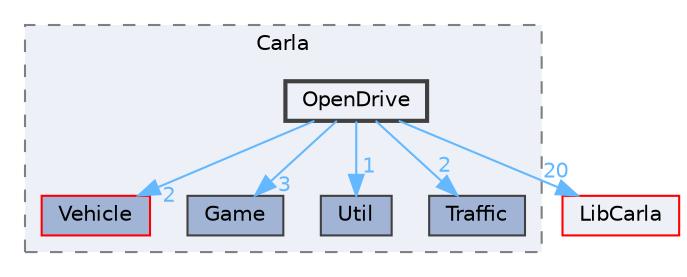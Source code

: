 digraph "OpenDrive"
{
 // INTERACTIVE_SVG=YES
 // LATEX_PDF_SIZE
  bgcolor="transparent";
  edge [fontname=Helvetica,fontsize=10,labelfontname=Helvetica,labelfontsize=10];
  node [fontname=Helvetica,fontsize=10,shape=box,height=0.2,width=0.4];
  compound=true
  subgraph clusterdir_8fc34afb5f07a67966c78bf5319f94ae {
    graph [ bgcolor="#edf0f7", pencolor="grey50", label="Carla", fontname=Helvetica,fontsize=10 style="filled,dashed", URL="dir_8fc34afb5f07a67966c78bf5319f94ae.html",tooltip=""]
  dir_4d620431c9b0dc62fca23e1ed91a49b6 [label="Vehicle", fillcolor="#a2b4d6", color="red", style="filled", URL="dir_4d620431c9b0dc62fca23e1ed91a49b6.html",tooltip=""];
  dir_b708e75f0564cefaa95a07ef1c60fa1d [label="Game", fillcolor="#a2b4d6", color="grey25", style="filled", URL="dir_b708e75f0564cefaa95a07ef1c60fa1d.html",tooltip=""];
  dir_c0211e659583c36c301432102f960843 [label="Util", fillcolor="#a2b4d6", color="grey25", style="filled", URL="dir_c0211e659583c36c301432102f960843.html",tooltip=""];
  dir_cf78ae8ffd0f6192e117b8a1751c2bbd [label="Traffic", fillcolor="#a2b4d6", color="grey25", style="filled", URL="dir_cf78ae8ffd0f6192e117b8a1751c2bbd.html",tooltip=""];
  dir_d0b0d7f8e453984c2ffe9ea659d3c27f [label="OpenDrive", fillcolor="#edf0f7", color="grey25", style="filled,bold", URL="dir_d0b0d7f8e453984c2ffe9ea659d3c27f.html",tooltip=""];
  }
  dir_1604d568fa4d964dfa9079b701bbfa07 [label="LibCarla", fillcolor="#edf0f7", color="red", style="filled", URL="dir_1604d568fa4d964dfa9079b701bbfa07.html",tooltip=""];
  dir_d0b0d7f8e453984c2ffe9ea659d3c27f->dir_1604d568fa4d964dfa9079b701bbfa07 [headlabel="20", labeldistance=1.5 headhref="dir_000033_000020.html" href="dir_000033_000020.html" color="steelblue1" fontcolor="steelblue1"];
  dir_d0b0d7f8e453984c2ffe9ea659d3c27f->dir_4d620431c9b0dc62fca23e1ed91a49b6 [headlabel="2", labeldistance=1.5 headhref="dir_000033_000071.html" href="dir_000033_000071.html" color="steelblue1" fontcolor="steelblue1"];
  dir_d0b0d7f8e453984c2ffe9ea659d3c27f->dir_b708e75f0564cefaa95a07ef1c60fa1d [headlabel="3", labeldistance=1.5 headhref="dir_000033_000017.html" href="dir_000033_000017.html" color="steelblue1" fontcolor="steelblue1"];
  dir_d0b0d7f8e453984c2ffe9ea659d3c27f->dir_c0211e659583c36c301432102f960843 [headlabel="1", labeldistance=1.5 headhref="dir_000033_000068.html" href="dir_000033_000068.html" color="steelblue1" fontcolor="steelblue1"];
  dir_d0b0d7f8e453984c2ffe9ea659d3c27f->dir_cf78ae8ffd0f6192e117b8a1751c2bbd [headlabel="2", labeldistance=1.5 headhref="dir_000033_000062.html" href="dir_000033_000062.html" color="steelblue1" fontcolor="steelblue1"];
}
